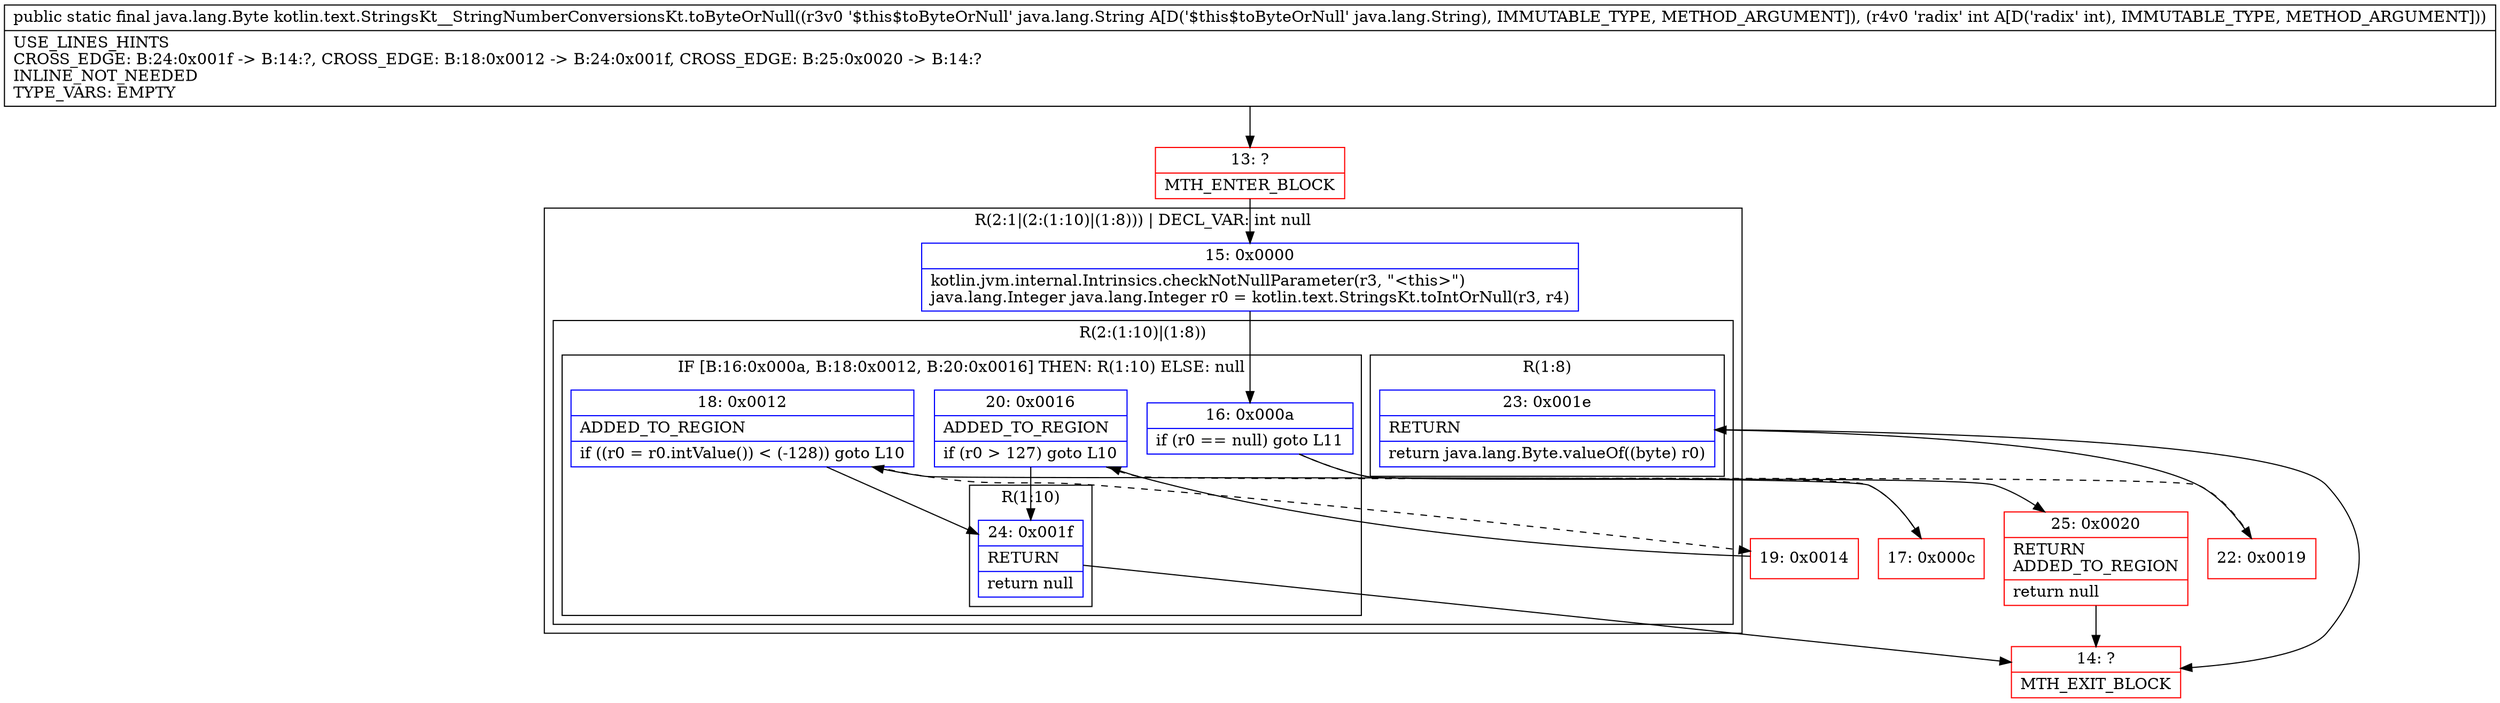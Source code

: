 digraph "CFG forkotlin.text.StringsKt__StringNumberConversionsKt.toByteOrNull(Ljava\/lang\/String;I)Ljava\/lang\/Byte;" {
subgraph cluster_Region_1469384287 {
label = "R(2:1|(2:(1:10)|(1:8))) | DECL_VAR: int null\l";
node [shape=record,color=blue];
Node_15 [shape=record,label="{15\:\ 0x0000|kotlin.jvm.internal.Intrinsics.checkNotNullParameter(r3, \"\<this\>\")\ljava.lang.Integer java.lang.Integer r0 = kotlin.text.StringsKt.toIntOrNull(r3, r4)\l}"];
subgraph cluster_Region_1800146153 {
label = "R(2:(1:10)|(1:8))";
node [shape=record,color=blue];
subgraph cluster_IfRegion_1617236643 {
label = "IF [B:16:0x000a, B:18:0x0012, B:20:0x0016] THEN: R(1:10) ELSE: null";
node [shape=record,color=blue];
Node_16 [shape=record,label="{16\:\ 0x000a|if (r0 == null) goto L11\l}"];
Node_18 [shape=record,label="{18\:\ 0x0012|ADDED_TO_REGION\l|if ((r0 = r0.intValue()) \< (\-128)) goto L10\l}"];
Node_20 [shape=record,label="{20\:\ 0x0016|ADDED_TO_REGION\l|if (r0 \> 127) goto L10\l}"];
subgraph cluster_Region_485415290 {
label = "R(1:10)";
node [shape=record,color=blue];
Node_24 [shape=record,label="{24\:\ 0x001f|RETURN\l|return null\l}"];
}
}
subgraph cluster_Region_1144877250 {
label = "R(1:8)";
node [shape=record,color=blue];
Node_23 [shape=record,label="{23\:\ 0x001e|RETURN\l|return java.lang.Byte.valueOf((byte) r0)\l}"];
}
}
}
Node_13 [shape=record,color=red,label="{13\:\ ?|MTH_ENTER_BLOCK\l}"];
Node_17 [shape=record,color=red,label="{17\:\ 0x000c}"];
Node_19 [shape=record,color=red,label="{19\:\ 0x0014}"];
Node_22 [shape=record,color=red,label="{22\:\ 0x0019}"];
Node_14 [shape=record,color=red,label="{14\:\ ?|MTH_EXIT_BLOCK\l}"];
Node_25 [shape=record,color=red,label="{25\:\ 0x0020|RETURN\lADDED_TO_REGION\l|return null\l}"];
MethodNode[shape=record,label="{public static final java.lang.Byte kotlin.text.StringsKt__StringNumberConversionsKt.toByteOrNull((r3v0 '$this$toByteOrNull' java.lang.String A[D('$this$toByteOrNull' java.lang.String), IMMUTABLE_TYPE, METHOD_ARGUMENT]), (r4v0 'radix' int A[D('radix' int), IMMUTABLE_TYPE, METHOD_ARGUMENT]))  | USE_LINES_HINTS\lCROSS_EDGE: B:24:0x001f \-\> B:14:?, CROSS_EDGE: B:18:0x0012 \-\> B:24:0x001f, CROSS_EDGE: B:25:0x0020 \-\> B:14:?\lINLINE_NOT_NEEDED\lTYPE_VARS: EMPTY\l}"];
MethodNode -> Node_13;Node_15 -> Node_16;
Node_16 -> Node_17[style=dashed];
Node_16 -> Node_25;
Node_18 -> Node_19[style=dashed];
Node_18 -> Node_24;
Node_20 -> Node_22[style=dashed];
Node_20 -> Node_24;
Node_24 -> Node_14;
Node_23 -> Node_14;
Node_13 -> Node_15;
Node_17 -> Node_18;
Node_19 -> Node_20;
Node_22 -> Node_23;
Node_25 -> Node_14;
}

